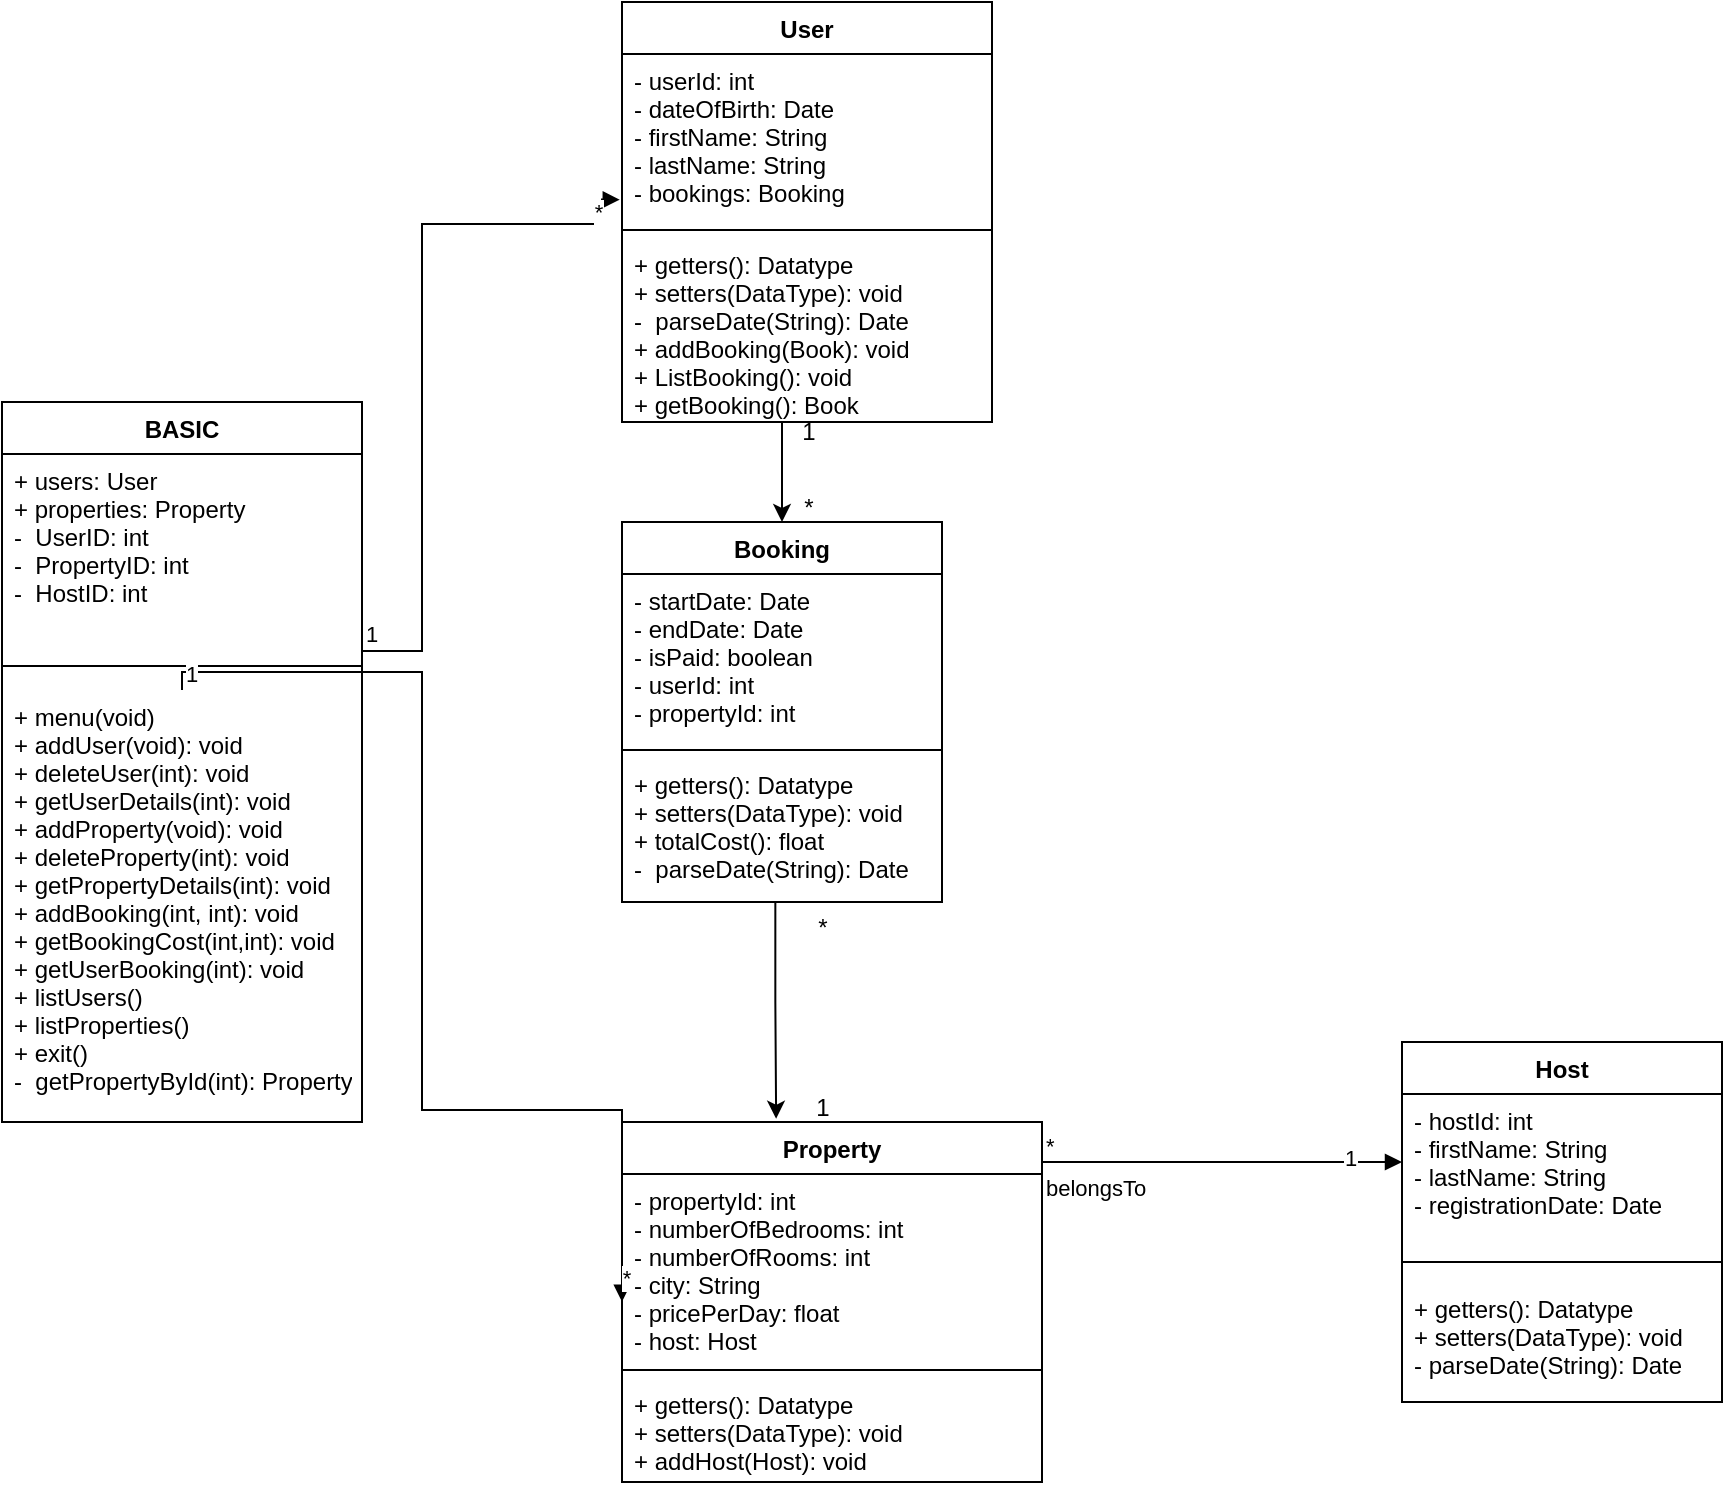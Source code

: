 <mxfile version="22.1.0" type="device">
  <diagram name="Assignment-1" id="c4acf3e9-155e-7222-9cf6-157b1a14988f">
    <mxGraphModel dx="1072" dy="473" grid="1" gridSize="10" guides="1" tooltips="1" connect="1" arrows="1" fold="1" page="1" pageScale="1" pageWidth="1100" pageHeight="850" background="none" math="0" shadow="0">
      <root>
        <mxCell id="0" />
        <mxCell id="1" parent="0" />
        <mxCell id="-s_bCXY057MsRby6d6ED-9" value="BASIC" style="swimlane;fontStyle=1;align=center;verticalAlign=top;childLayout=stackLayout;horizontal=1;startSize=26;horizontalStack=0;resizeParent=1;resizeParentMax=0;resizeLast=0;collapsible=1;marginBottom=0;" parent="1" vertex="1">
          <mxGeometry x="40" y="200" width="180" height="360" as="geometry" />
        </mxCell>
        <mxCell id="-s_bCXY057MsRby6d6ED-10" value="+ users: User&#xa;+ properties: Property&#xa;-  UserID: int&#xa;-  PropertyID: int&#xa;-  HostID: int&#xa;&#xa;" style="text;strokeColor=none;fillColor=none;align=left;verticalAlign=top;spacingLeft=4;spacingRight=4;overflow=hidden;rotatable=0;points=[[0,0.5],[1,0.5]];portConstraint=eastwest;" parent="-s_bCXY057MsRby6d6ED-9" vertex="1">
          <mxGeometry y="26" width="180" height="94" as="geometry" />
        </mxCell>
        <mxCell id="-s_bCXY057MsRby6d6ED-11" value="" style="line;strokeWidth=1;fillColor=none;align=left;verticalAlign=middle;spacingTop=-1;spacingLeft=3;spacingRight=3;rotatable=0;labelPosition=right;points=[];portConstraint=eastwest;strokeColor=inherit;" parent="-s_bCXY057MsRby6d6ED-9" vertex="1">
          <mxGeometry y="120" width="180" height="24" as="geometry" />
        </mxCell>
        <mxCell id="-s_bCXY057MsRby6d6ED-12" value="+ menu(void)&#xa;+ addUser(void): void&#xa;+ deleteUser(int): void&#xa;+ getUserDetails(int): void&#xa;+ addProperty(void): void&#xa;+ deleteProperty(int): void&#xa;+ getPropertyDetails(int): void&#xa;+ addBooking(int, int): void&#xa;+ getBookingCost(int,int): void&#xa;+ getUserBooking(int): void&#xa;+ listUsers()&#xa;+ listProperties()&#xa;+ exit()&#xa;-  getPropertyById(int): Property&#xa;" style="text;strokeColor=none;fillColor=none;align=left;verticalAlign=top;spacingLeft=4;spacingRight=4;overflow=hidden;rotatable=0;points=[[0,0.5],[1,0.5]];portConstraint=eastwest;" parent="-s_bCXY057MsRby6d6ED-9" vertex="1">
          <mxGeometry y="144" width="180" height="216" as="geometry" />
        </mxCell>
        <mxCell id="-s_bCXY057MsRby6d6ED-13" value="User" style="swimlane;fontStyle=1;align=center;verticalAlign=top;childLayout=stackLayout;horizontal=1;startSize=26;horizontalStack=0;resizeParent=1;resizeParentMax=0;resizeLast=0;collapsible=1;marginBottom=0;" parent="1" vertex="1">
          <mxGeometry x="350" width="185" height="210" as="geometry" />
        </mxCell>
        <mxCell id="-s_bCXY057MsRby6d6ED-14" value="- userId: int&#xa;- dateOfBirth: Date&#xa;- firstName: String&#xa;- lastName: String&#xa;- bookings: Booking" style="text;strokeColor=none;fillColor=none;align=left;verticalAlign=top;spacingLeft=4;spacingRight=4;overflow=hidden;rotatable=0;points=[[0,0.5],[1,0.5]];portConstraint=eastwest;" parent="-s_bCXY057MsRby6d6ED-13" vertex="1">
          <mxGeometry y="26" width="185" height="84" as="geometry" />
        </mxCell>
        <mxCell id="-s_bCXY057MsRby6d6ED-15" value="" style="line;strokeWidth=1;fillColor=none;align=left;verticalAlign=middle;spacingTop=-1;spacingLeft=3;spacingRight=3;rotatable=0;labelPosition=right;points=[];portConstraint=eastwest;strokeColor=inherit;" parent="-s_bCXY057MsRby6d6ED-13" vertex="1">
          <mxGeometry y="110" width="185" height="8" as="geometry" />
        </mxCell>
        <mxCell id="-s_bCXY057MsRby6d6ED-16" value="+ getters(): Datatype&#xa;+ setters(DataType): void&#xa;-  parseDate(String): Date&#xa;+ addBooking(Book): void&#xa;+ ListBooking(): void&#xa;+ getBooking(): Book&#xa;&#xa;&#xa;&#xa;" style="text;strokeColor=none;fillColor=none;align=left;verticalAlign=top;spacingLeft=4;spacingRight=4;overflow=hidden;rotatable=0;points=[[0,0.5],[1,0.5]];portConstraint=eastwest;" parent="-s_bCXY057MsRby6d6ED-13" vertex="1">
          <mxGeometry y="118" width="185" height="92" as="geometry" />
        </mxCell>
        <mxCell id="-s_bCXY057MsRby6d6ED-17" value="Booking" style="swimlane;fontStyle=1;align=center;verticalAlign=top;childLayout=stackLayout;horizontal=1;startSize=26;horizontalStack=0;resizeParent=1;resizeParentMax=0;resizeLast=0;collapsible=1;marginBottom=0;" parent="1" vertex="1">
          <mxGeometry x="350" y="260" width="160" height="190" as="geometry" />
        </mxCell>
        <mxCell id="-s_bCXY057MsRby6d6ED-18" value="- startDate: Date&#xa;- endDate: Date&#xa;- isPaid: boolean&#xa;- userId: int&#xa;- propertyId: int" style="text;strokeColor=none;fillColor=none;align=left;verticalAlign=top;spacingLeft=4;spacingRight=4;overflow=hidden;rotatable=0;points=[[0,0.5],[1,0.5]];portConstraint=eastwest;" parent="-s_bCXY057MsRby6d6ED-17" vertex="1">
          <mxGeometry y="26" width="160" height="84" as="geometry" />
        </mxCell>
        <mxCell id="-s_bCXY057MsRby6d6ED-19" value="" style="line;strokeWidth=1;fillColor=none;align=left;verticalAlign=middle;spacingTop=-1;spacingLeft=3;spacingRight=3;rotatable=0;labelPosition=right;points=[];portConstraint=eastwest;strokeColor=inherit;" parent="-s_bCXY057MsRby6d6ED-17" vertex="1">
          <mxGeometry y="110" width="160" height="8" as="geometry" />
        </mxCell>
        <mxCell id="-s_bCXY057MsRby6d6ED-20" value="+ getters(): Datatype&#xa;+ setters(DataType): void&#xa;+ totalCost(): float&#xa;-  parseDate(String): Date&#xa;&#xa;" style="text;strokeColor=none;fillColor=none;align=left;verticalAlign=top;spacingLeft=4;spacingRight=4;overflow=hidden;rotatable=0;points=[[0,0.5],[1,0.5]];portConstraint=eastwest;" parent="-s_bCXY057MsRby6d6ED-17" vertex="1">
          <mxGeometry y="118" width="160" height="72" as="geometry" />
        </mxCell>
        <mxCell id="-s_bCXY057MsRby6d6ED-21" value="Property" style="swimlane;fontStyle=1;align=center;verticalAlign=top;childLayout=stackLayout;horizontal=1;startSize=26;horizontalStack=0;resizeParent=1;resizeParentMax=0;resizeLast=0;collapsible=1;marginBottom=0;" parent="1" vertex="1">
          <mxGeometry x="350" y="560" width="210" height="180" as="geometry" />
        </mxCell>
        <mxCell id="-s_bCXY057MsRby6d6ED-22" value="- propertyId: int&#xa;- numberOfBedrooms: int&#xa;- numberOfRooms: int&#xa;- city: String&#xa;- pricePerDay: float&#xa;- host: Host&#xa;&#xa;" style="text;strokeColor=none;fillColor=none;align=left;verticalAlign=top;spacingLeft=4;spacingRight=4;overflow=hidden;rotatable=0;points=[[0,0.5],[1,0.5]];portConstraint=eastwest;" parent="-s_bCXY057MsRby6d6ED-21" vertex="1">
          <mxGeometry y="26" width="210" height="94" as="geometry" />
        </mxCell>
        <mxCell id="-s_bCXY057MsRby6d6ED-23" value="" style="line;strokeWidth=1;fillColor=none;align=left;verticalAlign=middle;spacingTop=-1;spacingLeft=3;spacingRight=3;rotatable=0;labelPosition=right;points=[];portConstraint=eastwest;strokeColor=inherit;" parent="-s_bCXY057MsRby6d6ED-21" vertex="1">
          <mxGeometry y="120" width="210" height="8" as="geometry" />
        </mxCell>
        <mxCell id="-s_bCXY057MsRby6d6ED-24" value="+ getters(): Datatype&#xa;+ setters(DataType): void&#xa;+ addHost(Host): void&#xa;" style="text;strokeColor=none;fillColor=none;align=left;verticalAlign=top;spacingLeft=4;spacingRight=4;overflow=hidden;rotatable=0;points=[[0,0.5],[1,0.5]];portConstraint=eastwest;" parent="-s_bCXY057MsRby6d6ED-21" vertex="1">
          <mxGeometry y="128" width="210" height="52" as="geometry" />
        </mxCell>
        <mxCell id="-s_bCXY057MsRby6d6ED-25" value="Host" style="swimlane;fontStyle=1;align=center;verticalAlign=top;childLayout=stackLayout;horizontal=1;startSize=26;horizontalStack=0;resizeParent=1;resizeParentMax=0;resizeLast=0;collapsible=1;marginBottom=0;" parent="1" vertex="1">
          <mxGeometry x="740" y="520" width="160" height="180" as="geometry" />
        </mxCell>
        <mxCell id="-s_bCXY057MsRby6d6ED-26" value="- hostId: int&#xa;- firstName: String&#xa;- lastName: String&#xa;- registrationDate: Date&#xa;&#xa;" style="text;strokeColor=none;fillColor=none;align=left;verticalAlign=top;spacingLeft=4;spacingRight=4;overflow=hidden;rotatable=0;points=[[0,0.5],[1,0.5]];portConstraint=eastwest;" parent="-s_bCXY057MsRby6d6ED-25" vertex="1">
          <mxGeometry y="26" width="160" height="74" as="geometry" />
        </mxCell>
        <mxCell id="-s_bCXY057MsRby6d6ED-27" value="" style="line;strokeWidth=1;fillColor=none;align=left;verticalAlign=middle;spacingTop=-1;spacingLeft=3;spacingRight=3;rotatable=0;labelPosition=right;points=[];portConstraint=eastwest;strokeColor=inherit;" parent="-s_bCXY057MsRby6d6ED-25" vertex="1">
          <mxGeometry y="100" width="160" height="20" as="geometry" />
        </mxCell>
        <mxCell id="-s_bCXY057MsRby6d6ED-28" value="+ getters(): Datatype&#xa;+ setters(DataType): void&#xa;- parseDate(String): Date&#xa;&#xa;&#xa;" style="text;strokeColor=none;fillColor=none;align=left;verticalAlign=top;spacingLeft=4;spacingRight=4;overflow=hidden;rotatable=0;points=[[0,0.5],[1,0.5]];portConstraint=eastwest;" parent="-s_bCXY057MsRby6d6ED-25" vertex="1">
          <mxGeometry y="120" width="160" height="60" as="geometry" />
        </mxCell>
        <mxCell id="-s_bCXY057MsRby6d6ED-31" value="" style="endArrow=block;endFill=1;html=1;edgeStyle=orthogonalEdgeStyle;align=left;verticalAlign=top;rounded=0;entryX=-0.006;entryY=0.867;entryDx=0;entryDy=0;entryPerimeter=0;" parent="1" target="-s_bCXY057MsRby6d6ED-14" edge="1">
          <mxGeometry x="-1" relative="1" as="geometry">
            <mxPoint x="220" y="324.5" as="sourcePoint" />
            <mxPoint x="380" y="324.5" as="targetPoint" />
            <Array as="points">
              <mxPoint x="250" y="325" />
              <mxPoint x="250" y="111" />
              <mxPoint x="340" y="111" />
            </Array>
          </mxGeometry>
        </mxCell>
        <mxCell id="-s_bCXY057MsRby6d6ED-32" value="1" style="edgeLabel;resizable=0;html=1;align=left;verticalAlign=bottom;" parent="-s_bCXY057MsRby6d6ED-31" connectable="0" vertex="1">
          <mxGeometry x="-1" relative="1" as="geometry" />
        </mxCell>
        <mxCell id="Xm0LZEBTVrGZmt8geaEU-1" value="*" style="edgeLabel;html=1;align=center;verticalAlign=middle;resizable=0;points=[];" parent="-s_bCXY057MsRby6d6ED-31" connectable="0" vertex="1">
          <mxGeometry x="0.919" y="2" relative="1" as="geometry">
            <mxPoint as="offset" />
          </mxGeometry>
        </mxCell>
        <mxCell id="-s_bCXY057MsRby6d6ED-33" value="" style="endArrow=block;endFill=1;html=1;edgeStyle=orthogonalEdgeStyle;align=left;verticalAlign=top;rounded=0;entryX=0;entryY=0.68;entryDx=0;entryDy=0;entryPerimeter=0;" parent="1" source="-s_bCXY057MsRby6d6ED-12" target="-s_bCXY057MsRby6d6ED-22" edge="1">
          <mxGeometry x="-1" relative="1" as="geometry">
            <mxPoint x="230" y="334.5" as="sourcePoint" />
            <mxPoint x="360" y="567" as="targetPoint" />
            <Array as="points">
              <mxPoint x="250" y="335" />
              <mxPoint x="250" y="554" />
            </Array>
          </mxGeometry>
        </mxCell>
        <mxCell id="-s_bCXY057MsRby6d6ED-34" value="1" style="edgeLabel;resizable=0;html=1;align=left;verticalAlign=bottom;" parent="-s_bCXY057MsRby6d6ED-33" connectable="0" vertex="1">
          <mxGeometry x="-1" relative="1" as="geometry" />
        </mxCell>
        <mxCell id="Xm0LZEBTVrGZmt8geaEU-2" value="*" style="edgeLabel;html=1;align=center;verticalAlign=middle;resizable=0;points=[];" parent="-s_bCXY057MsRby6d6ED-33" connectable="0" vertex="1">
          <mxGeometry x="0.956" y="2" relative="1" as="geometry">
            <mxPoint as="offset" />
          </mxGeometry>
        </mxCell>
        <mxCell id="-s_bCXY057MsRby6d6ED-47" value="belongsTo" style="endArrow=block;endFill=1;html=1;edgeStyle=orthogonalEdgeStyle;align=left;verticalAlign=top;rounded=0;" parent="1" edge="1">
          <mxGeometry x="-1" relative="1" as="geometry">
            <mxPoint x="560" y="580" as="sourcePoint" />
            <mxPoint x="740" y="580" as="targetPoint" />
            <Array as="points">
              <mxPoint x="560" y="584" />
              <mxPoint x="560" y="580" />
            </Array>
          </mxGeometry>
        </mxCell>
        <mxCell id="-s_bCXY057MsRby6d6ED-48" value="*" style="edgeLabel;resizable=0;html=1;align=left;verticalAlign=bottom;" parent="-s_bCXY057MsRby6d6ED-47" connectable="0" vertex="1">
          <mxGeometry x="-1" relative="1" as="geometry" />
        </mxCell>
        <mxCell id="-s_bCXY057MsRby6d6ED-49" value="1" style="edgeLabel;html=1;align=center;verticalAlign=middle;resizable=0;points=[];" parent="-s_bCXY057MsRby6d6ED-47" vertex="1" connectable="0">
          <mxGeometry x="0.824" y="2" relative="1" as="geometry">
            <mxPoint x="-10" as="offset" />
          </mxGeometry>
        </mxCell>
        <mxCell id="glzbXAZfn2f4P4hfYy4y-4" value="*" style="text;html=1;align=center;verticalAlign=middle;resizable=0;points=[];autosize=1;strokeColor=none;fillColor=none;" parent="1" vertex="1">
          <mxGeometry x="427.5" y="238" width="30" height="30" as="geometry" />
        </mxCell>
        <mxCell id="glzbXAZfn2f4P4hfYy4y-7" value="" style="endArrow=classic;html=1;rounded=0;" parent="1" target="-s_bCXY057MsRby6d6ED-17" edge="1">
          <mxGeometry width="50" height="50" relative="1" as="geometry">
            <mxPoint x="430" y="210" as="sourcePoint" />
            <mxPoint x="455" y="200" as="targetPoint" />
          </mxGeometry>
        </mxCell>
        <mxCell id="glzbXAZfn2f4P4hfYy4y-8" value="1" style="text;html=1;align=center;verticalAlign=middle;resizable=0;points=[];autosize=1;strokeColor=none;fillColor=none;" parent="1" vertex="1">
          <mxGeometry x="427.5" y="200" width="30" height="30" as="geometry" />
        </mxCell>
        <mxCell id="glzbXAZfn2f4P4hfYy4y-9" value="" style="endArrow=classic;html=1;rounded=0;entryX=0.367;entryY=-0.009;entryDx=0;entryDy=0;entryPerimeter=0;" parent="1" target="-s_bCXY057MsRby6d6ED-21" edge="1">
          <mxGeometry width="50" height="50" relative="1" as="geometry">
            <mxPoint x="426.67" y="450" as="sourcePoint" />
            <mxPoint x="426.67" y="550" as="targetPoint" />
            <Array as="points">
              <mxPoint x="426.67" y="500" />
            </Array>
          </mxGeometry>
        </mxCell>
        <mxCell id="glzbXAZfn2f4P4hfYy4y-10" value="*" style="text;html=1;align=center;verticalAlign=middle;resizable=0;points=[];autosize=1;strokeColor=none;fillColor=none;" parent="1" vertex="1">
          <mxGeometry x="435" y="448" width="30" height="30" as="geometry" />
        </mxCell>
        <mxCell id="glzbXAZfn2f4P4hfYy4y-11" value="1" style="text;html=1;align=center;verticalAlign=middle;resizable=0;points=[];autosize=1;strokeColor=none;fillColor=none;" parent="1" vertex="1">
          <mxGeometry x="435" y="538" width="30" height="30" as="geometry" />
        </mxCell>
      </root>
    </mxGraphModel>
  </diagram>
</mxfile>
